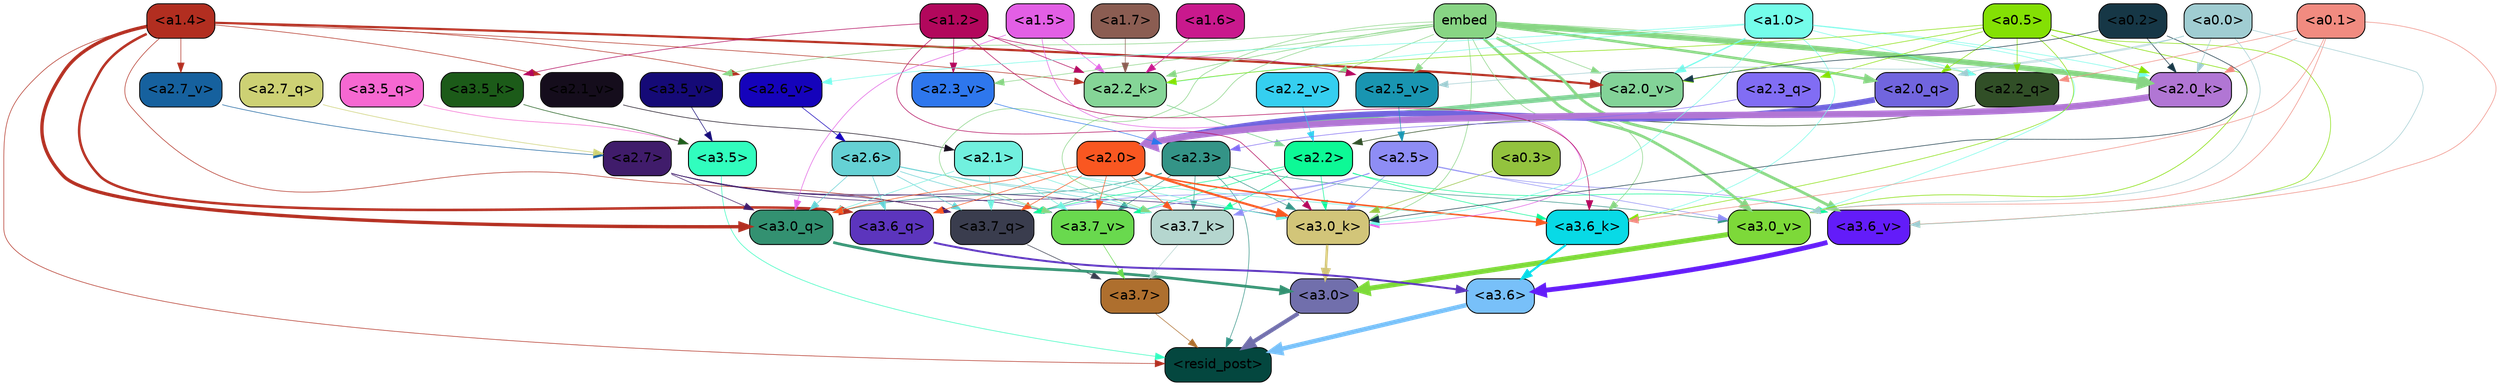 strict digraph "" {
	graph [bgcolor=transparent,
		layout=dot,
		overlap=false,
		splines=true
	];
	"<a3.7>"	[color=black,
		fillcolor="#ae6f2e",
		fontname=Helvetica,
		shape=box,
		style="filled, rounded"];
	"<resid_post>"	[color=black,
		fillcolor="#04473f",
		fontname=Helvetica,
		shape=box,
		style="filled, rounded"];
	"<a3.7>" -> "<resid_post>"	[color="#ae6f2e",
		penwidth=0.6];
	"<a3.6>"	[color=black,
		fillcolor="#78c0f9",
		fontname=Helvetica,
		shape=box,
		style="filled, rounded"];
	"<a3.6>" -> "<resid_post>"	[color="#78c0f9",
		penwidth=4.6696330308914185];
	"<a3.5>"	[color=black,
		fillcolor="#31fdbe",
		fontname=Helvetica,
		shape=box,
		style="filled, rounded"];
	"<a3.5>" -> "<resid_post>"	[color="#31fdbe",
		penwidth=0.6];
	"<a3.0>"	[color=black,
		fillcolor="#716fac",
		fontname=Helvetica,
		shape=box,
		style="filled, rounded"];
	"<a3.0>" -> "<resid_post>"	[color="#716fac",
		penwidth=4.282557368278503];
	"<a2.3>"	[color=black,
		fillcolor="#349487",
		fontname=Helvetica,
		shape=box,
		style="filled, rounded"];
	"<a2.3>" -> "<resid_post>"	[color="#349487",
		penwidth=0.6];
	"<a3.7_q>"	[color=black,
		fillcolor="#3a3d4e",
		fontname=Helvetica,
		shape=box,
		style="filled, rounded"];
	"<a2.3>" -> "<a3.7_q>"	[color="#349487",
		penwidth=0.6];
	"<a3.0_q>"	[color=black,
		fillcolor="#339171",
		fontname=Helvetica,
		shape=box,
		style="filled, rounded"];
	"<a2.3>" -> "<a3.0_q>"	[color="#349487",
		penwidth=0.6];
	"<a3.7_k>"	[color=black,
		fillcolor="#b5d6cf",
		fontname=Helvetica,
		shape=box,
		style="filled, rounded"];
	"<a2.3>" -> "<a3.7_k>"	[color="#349487",
		penwidth=0.6];
	"<a3.0_k>"	[color=black,
		fillcolor="#d2c579",
		fontname=Helvetica,
		shape=box,
		style="filled, rounded"];
	"<a2.3>" -> "<a3.0_k>"	[color="#349487",
		penwidth=0.6];
	"<a3.7_v>"	[color=black,
		fillcolor="#69d94e",
		fontname=Helvetica,
		shape=box,
		style="filled, rounded"];
	"<a2.3>" -> "<a3.7_v>"	[color="#349487",
		penwidth=0.6];
	"<a3.0_v>"	[color=black,
		fillcolor="#7dd939",
		fontname=Helvetica,
		shape=box,
		style="filled, rounded"];
	"<a2.3>" -> "<a3.0_v>"	[color="#349487",
		penwidth=0.6];
	"<a1.4>"	[color=black,
		fillcolor="#b22e20",
		fontname=Helvetica,
		shape=box,
		style="filled, rounded"];
	"<a1.4>" -> "<resid_post>"	[color="#b22e20",
		penwidth=0.6];
	"<a1.4>" -> "<a3.7_q>"	[color="#b22e20",
		penwidth=0.6];
	"<a3.6_q>"	[color=black,
		fillcolor="#5c35bd",
		fontname=Helvetica,
		shape=box,
		style="filled, rounded"];
	"<a1.4>" -> "<a3.6_q>"	[color="#b22e20",
		penwidth=2.6073555648326874];
	"<a1.4>" -> "<a3.0_q>"	[color="#b22e20",
		penwidth=3.4971605762839317];
	"<a2.2_k>"	[color=black,
		fillcolor="#85d597",
		fontname=Helvetica,
		shape=box,
		style="filled, rounded"];
	"<a1.4>" -> "<a2.2_k>"	[color="#b22e20",
		penwidth=0.6];
	"<a2.7_v>"	[color=black,
		fillcolor="#16619e",
		fontname=Helvetica,
		shape=box,
		style="filled, rounded"];
	"<a1.4>" -> "<a2.7_v>"	[color="#b22e20",
		penwidth=0.6];
	"<a2.6_v>"	[color=black,
		fillcolor="#1503bb",
		fontname=Helvetica,
		shape=box,
		style="filled, rounded"];
	"<a1.4>" -> "<a2.6_v>"	[color="#b22e20",
		penwidth=0.6];
	"<a2.1_v>"	[color=black,
		fillcolor="#150d1c",
		fontname=Helvetica,
		shape=box,
		style="filled, rounded"];
	"<a1.4>" -> "<a2.1_v>"	[color="#b22e20",
		penwidth=0.6];
	"<a2.0_v>"	[color=black,
		fillcolor="#83d398",
		fontname=Helvetica,
		shape=box,
		style="filled, rounded"];
	"<a1.4>" -> "<a2.0_v>"	[color="#b22e20",
		penwidth=2.268670678138733];
	"<a3.7_q>" -> "<a3.7>"	[color="#3a3d4e",
		penwidth=0.6];
	"<a3.6_q>" -> "<a3.6>"	[color="#5c35bd",
		penwidth=2.03758105635643];
	"<a3.5_q>"	[color=black,
		fillcolor="#f668d1",
		fontname=Helvetica,
		shape=box,
		style="filled, rounded"];
	"<a3.5_q>" -> "<a3.5>"	[color="#f668d1",
		penwidth=0.6];
	"<a3.0_q>" -> "<a3.0>"	[color="#339171",
		penwidth=2.8638100624084473];
	"<a3.7_k>" -> "<a3.7>"	[color="#b5d6cf",
		penwidth=0.6];
	"<a3.6_k>"	[color=black,
		fillcolor="#08dae6",
		fontname=Helvetica,
		shape=box,
		style="filled, rounded"];
	"<a3.6_k>" -> "<a3.6>"	[color="#08dae6",
		penwidth=2.174198240041733];
	"<a3.5_k>"	[color=black,
		fillcolor="#1c5b19",
		fontname=Helvetica,
		shape=box,
		style="filled, rounded"];
	"<a3.5_k>" -> "<a3.5>"	[color="#1c5b19",
		penwidth=0.6];
	"<a3.0_k>" -> "<a3.0>"	[color="#d2c579",
		penwidth=2.6274144649505615];
	"<a3.7_v>" -> "<a3.7>"	[color="#69d94e",
		penwidth=0.6];
	"<a3.6_v>"	[color=black,
		fillcolor="#631cf9",
		fontname=Helvetica,
		shape=box,
		style="filled, rounded"];
	"<a3.6_v>" -> "<a3.6>"	[color="#631cf9",
		penwidth=5.002329230308533];
	"<a3.5_v>"	[color=black,
		fillcolor="#150a77",
		fontname=Helvetica,
		shape=box,
		style="filled, rounded"];
	"<a3.5_v>" -> "<a3.5>"	[color="#150a77",
		penwidth=0.6];
	"<a3.0_v>" -> "<a3.0>"	[color="#7dd939",
		penwidth=5.188832879066467];
	"<a2.7>"	[color=black,
		fillcolor="#401c6b",
		fontname=Helvetica,
		shape=box,
		style="filled, rounded"];
	"<a2.7>" -> "<a3.7_q>"	[color="#401c6b",
		penwidth=0.6];
	"<a2.7>" -> "<a3.0_q>"	[color="#401c6b",
		penwidth=0.6];
	"<a2.7>" -> "<a3.7_k>"	[color="#401c6b",
		penwidth=0.6];
	"<a2.7>" -> "<a3.0_k>"	[color="#401c6b",
		penwidth=0.6];
	"<a2.7>" -> "<a3.7_v>"	[color="#401c6b",
		penwidth=0.6];
	"<a2.6>"	[color=black,
		fillcolor="#65d1d4",
		fontname=Helvetica,
		shape=box,
		style="filled, rounded"];
	"<a2.6>" -> "<a3.7_q>"	[color="#65d1d4",
		penwidth=0.6];
	"<a2.6>" -> "<a3.6_q>"	[color="#65d1d4",
		penwidth=0.6];
	"<a2.6>" -> "<a3.0_q>"	[color="#65d1d4",
		penwidth=0.6];
	"<a2.6>" -> "<a3.7_k>"	[color="#65d1d4",
		penwidth=0.6];
	"<a2.6>" -> "<a3.0_k>"	[color="#65d1d4",
		penwidth=0.6];
	"<a2.6>" -> "<a3.7_v>"	[color="#65d1d4",
		penwidth=0.6];
	"<a2.5>"	[color=black,
		fillcolor="#8e8df5",
		fontname=Helvetica,
		shape=box,
		style="filled, rounded"];
	"<a2.5>" -> "<a3.7_q>"	[color="#8e8df5",
		penwidth=0.6];
	"<a2.5>" -> "<a3.7_k>"	[color="#8e8df5",
		penwidth=0.6];
	"<a2.5>" -> "<a3.0_k>"	[color="#8e8df5",
		penwidth=0.6];
	"<a2.5>" -> "<a3.7_v>"	[color="#8e8df5",
		penwidth=0.6];
	"<a2.5>" -> "<a3.6_v>"	[color="#8e8df5",
		penwidth=0.6];
	"<a2.5>" -> "<a3.0_v>"	[color="#8e8df5",
		penwidth=0.6];
	"<a2.2>"	[color=black,
		fillcolor="#0df996",
		fontname=Helvetica,
		shape=box,
		style="filled, rounded"];
	"<a2.2>" -> "<a3.7_q>"	[color="#0df996",
		penwidth=0.6];
	"<a2.2>" -> "<a3.7_k>"	[color="#0df996",
		penwidth=0.6];
	"<a2.2>" -> "<a3.6_k>"	[color="#0df996",
		penwidth=0.6];
	"<a2.2>" -> "<a3.0_k>"	[color="#0df996",
		penwidth=0.6];
	"<a2.2>" -> "<a3.7_v>"	[color="#0df996",
		penwidth=0.6];
	"<a2.2>" -> "<a3.6_v>"	[color="#0df996",
		penwidth=0.6];
	"<a2.1>"	[color=black,
		fillcolor="#71f0de",
		fontname=Helvetica,
		shape=box,
		style="filled, rounded"];
	"<a2.1>" -> "<a3.7_q>"	[color="#71f0de",
		penwidth=0.6];
	"<a2.1>" -> "<a3.0_q>"	[color="#71f0de",
		penwidth=0.6];
	"<a2.1>" -> "<a3.7_k>"	[color="#71f0de",
		penwidth=0.6];
	"<a2.1>" -> "<a3.6_k>"	[color="#71f0de",
		penwidth=0.6];
	"<a2.1>" -> "<a3.0_k>"	[color="#71f0de",
		penwidth=0.6];
	"<a2.1>" -> "<a3.7_v>"	[color="#71f0de",
		penwidth=0.6];
	"<a2.0>"	[color=black,
		fillcolor="#f95721",
		fontname=Helvetica,
		shape=box,
		style="filled, rounded"];
	"<a2.0>" -> "<a3.7_q>"	[color="#f95721",
		penwidth=0.6];
	"<a2.0>" -> "<a3.6_q>"	[color="#f95721",
		penwidth=0.6];
	"<a2.0>" -> "<a3.0_q>"	[color="#f95721",
		penwidth=0.6];
	"<a2.0>" -> "<a3.7_k>"	[color="#f95721",
		penwidth=0.6];
	"<a2.0>" -> "<a3.6_k>"	[color="#f95721",
		penwidth=1.5568191409111023];
	"<a2.0>" -> "<a3.0_k>"	[color="#f95721",
		penwidth=2.270527422428131];
	"<a2.0>" -> "<a3.7_v>"	[color="#f95721",
		penwidth=0.6];
	"<a1.5>"	[color=black,
		fillcolor="#e35fe5",
		fontname=Helvetica,
		shape=box,
		style="filled, rounded"];
	"<a1.5>" -> "<a3.0_q>"	[color="#e35fe5",
		penwidth=0.6];
	"<a1.5>" -> "<a3.0_k>"	[color="#e35fe5",
		penwidth=0.6];
	"<a1.5>" -> "<a2.2_k>"	[color="#e35fe5",
		penwidth=0.6];
	embed	[color=black,
		fillcolor="#88d584",
		fontname=Helvetica,
		shape=box,
		style="filled, rounded"];
	embed -> "<a3.7_k>"	[color="#88d584",
		penwidth=0.6];
	embed -> "<a3.6_k>"	[color="#88d584",
		penwidth=0.6];
	embed -> "<a3.0_k>"	[color="#88d584",
		penwidth=0.6];
	embed -> "<a3.7_v>"	[color="#88d584",
		penwidth=0.6];
	embed -> "<a3.6_v>"	[color="#88d584",
		penwidth=2.9588699340820312];
	embed -> "<a3.5_v>"	[color="#88d584",
		penwidth=0.6];
	embed -> "<a3.0_v>"	[color="#88d584",
		penwidth=2.8686431646347046];
	"<a2.2_q>"	[color=black,
		fillcolor="#314f27",
		fontname=Helvetica,
		shape=box,
		style="filled, rounded"];
	embed -> "<a2.2_q>"	[color="#88d584",
		penwidth=0.6];
	"<a2.0_q>"	[color=black,
		fillcolor="#7165de",
		fontname=Helvetica,
		shape=box,
		style="filled, rounded"];
	embed -> "<a2.0_q>"	[color="#88d584",
		penwidth=2.7617180347442627];
	embed -> "<a2.2_k>"	[color="#88d584",
		penwidth=0.67606520652771];
	"<a2.0_k>"	[color=black,
		fillcolor="#b176d4",
		fontname=Helvetica,
		shape=box,
		style="filled, rounded"];
	embed -> "<a2.0_k>"	[color="#88d584",
		penwidth=5.615107178688049];
	"<a2.5_v>"	[color=black,
		fillcolor="#1995b1",
		fontname=Helvetica,
		shape=box,
		style="filled, rounded"];
	embed -> "<a2.5_v>"	[color="#88d584",
		penwidth=0.6];
	"<a2.3_v>"	[color=black,
		fillcolor="#2e77ed",
		fontname=Helvetica,
		shape=box,
		style="filled, rounded"];
	embed -> "<a2.3_v>"	[color="#88d584",
		penwidth=0.6];
	"<a2.2_v>"	[color=black,
		fillcolor="#35cff0",
		fontname=Helvetica,
		shape=box,
		style="filled, rounded"];
	embed -> "<a2.2_v>"	[color="#88d584",
		penwidth=0.6];
	embed -> "<a2.0_v>"	[color="#88d584",
		penwidth=0.6];
	"<a1.2>"	[color=black,
		fillcolor="#b2075c",
		fontname=Helvetica,
		shape=box,
		style="filled, rounded"];
	"<a1.2>" -> "<a3.6_k>"	[color="#b2075c",
		penwidth=0.6];
	"<a1.2>" -> "<a3.5_k>"	[color="#b2075c",
		penwidth=0.6];
	"<a1.2>" -> "<a3.0_k>"	[color="#b2075c",
		penwidth=0.6];
	"<a1.2>" -> "<a2.2_k>"	[color="#b2075c",
		penwidth=0.6];
	"<a1.2>" -> "<a2.5_v>"	[color="#b2075c",
		penwidth=0.6];
	"<a1.2>" -> "<a2.3_v>"	[color="#b2075c",
		penwidth=0.6];
	"<a1.0>"	[color=black,
		fillcolor="#74fdea",
		fontname=Helvetica,
		shape=box,
		style="filled, rounded"];
	"<a1.0>" -> "<a3.6_k>"	[color="#74fdea",
		penwidth=0.6];
	"<a1.0>" -> "<a3.0_k>"	[color="#74fdea",
		penwidth=0.6];
	"<a1.0>" -> "<a3.0_v>"	[color="#74fdea",
		penwidth=0.6];
	"<a1.0>" -> "<a2.2_q>"	[color="#74fdea",
		penwidth=0.6];
	"<a1.0>" -> "<a2.2_k>"	[color="#74fdea",
		penwidth=0.6];
	"<a1.0>" -> "<a2.0_k>"	[color="#74fdea",
		penwidth=0.6];
	"<a1.0>" -> "<a2.6_v>"	[color="#74fdea",
		penwidth=0.6];
	"<a1.0>" -> "<a2.0_v>"	[color="#74fdea",
		penwidth=1.27996826171875];
	"<a0.5>"	[color=black,
		fillcolor="#84e004",
		fontname=Helvetica,
		shape=box,
		style="filled, rounded"];
	"<a0.5>" -> "<a3.6_k>"	[color="#84e004",
		penwidth=0.6];
	"<a0.5>" -> "<a3.6_v>"	[color="#84e004",
		penwidth=0.6];
	"<a0.5>" -> "<a3.0_v>"	[color="#84e004",
		penwidth=0.6421224474906921];
	"<a2.3_q>"	[color=black,
		fillcolor="#816df4",
		fontname=Helvetica,
		shape=box,
		style="filled, rounded"];
	"<a0.5>" -> "<a2.3_q>"	[color="#84e004",
		penwidth=0.6];
	"<a0.5>" -> "<a2.2_q>"	[color="#84e004",
		penwidth=0.6];
	"<a0.5>" -> "<a2.0_q>"	[color="#84e004",
		penwidth=0.6];
	"<a0.5>" -> "<a2.2_k>"	[color="#84e004",
		penwidth=0.6];
	"<a0.5>" -> "<a2.0_k>"	[color="#84e004",
		penwidth=0.7151575088500977];
	"<a0.5>" -> "<a2.0_v>"	[color="#84e004",
		penwidth=0.6];
	"<a0.1>"	[color=black,
		fillcolor="#f18b80",
		fontname=Helvetica,
		shape=box,
		style="filled, rounded"];
	"<a0.1>" -> "<a3.6_k>"	[color="#f18b80",
		penwidth=0.6];
	"<a0.1>" -> "<a3.6_v>"	[color="#f18b80",
		penwidth=0.6];
	"<a0.1>" -> "<a3.0_v>"	[color="#f18b80",
		penwidth=0.6];
	"<a0.1>" -> "<a2.2_q>"	[color="#f18b80",
		penwidth=0.6];
	"<a0.1>" -> "<a2.0_k>"	[color="#f18b80",
		penwidth=0.6];
	"<a0.3>"	[color=black,
		fillcolor="#93c33e",
		fontname=Helvetica,
		shape=box,
		style="filled, rounded"];
	"<a0.3>" -> "<a3.0_k>"	[color="#93c33e",
		penwidth=0.6];
	"<a0.2>"	[color=black,
		fillcolor="#163746",
		fontname=Helvetica,
		shape=box,
		style="filled, rounded"];
	"<a0.2>" -> "<a3.0_k>"	[color="#163746",
		penwidth=0.6];
	"<a0.2>" -> "<a2.0_k>"	[color="#163746",
		penwidth=0.6];
	"<a0.2>" -> "<a2.0_v>"	[color="#163746",
		penwidth=0.6];
	"<a0.0>"	[color=black,
		fillcolor="#a0cdd2",
		fontname=Helvetica,
		shape=box,
		style="filled, rounded"];
	"<a0.0>" -> "<a3.6_v>"	[color="#a0cdd2",
		penwidth=0.6];
	"<a0.0>" -> "<a3.0_v>"	[color="#a0cdd2",
		penwidth=0.6];
	"<a0.0>" -> "<a2.0_q>"	[color="#a0cdd2",
		penwidth=0.6];
	"<a0.0>" -> "<a2.0_k>"	[color="#a0cdd2",
		penwidth=0.6];
	"<a0.0>" -> "<a2.5_v>"	[color="#a0cdd2",
		penwidth=0.6];
	"<a2.7_q>"	[color=black,
		fillcolor="#cdd174",
		fontname=Helvetica,
		shape=box,
		style="filled, rounded"];
	"<a2.7_q>" -> "<a2.7>"	[color="#cdd174",
		penwidth=0.6];
	"<a2.3_q>" -> "<a2.3>"	[color="#816df4",
		penwidth=0.6];
	"<a2.2_q>" -> "<a2.2>"	[color="#314f27",
		penwidth=0.6340763568878174];
	"<a2.0_q>" -> "<a2.0>"	[color="#7165de",
		penwidth=6.0160088539123535];
	"<a2.2_k>" -> "<a2.2>"	[color="#85d597",
		penwidth=0.7764816284179688];
	"<a2.0_k>" -> "<a2.0>"	[color="#b176d4",
		penwidth=6.773025274276733];
	"<a2.7_v>" -> "<a2.7>"	[color="#16619e",
		penwidth=0.6];
	"<a2.6_v>" -> "<a2.6>"	[color="#1503bb",
		penwidth=0.6];
	"<a2.5_v>" -> "<a2.5>"	[color="#1995b1",
		penwidth=0.6];
	"<a2.3_v>" -> "<a2.3>"	[color="#2e77ed",
		penwidth=0.6];
	"<a2.2_v>" -> "<a2.2>"	[color="#35cff0",
		penwidth=0.6];
	"<a2.1_v>" -> "<a2.1>"	[color="#150d1c",
		penwidth=0.6];
	"<a2.0_v>" -> "<a2.0>"	[color="#83d398",
		penwidth=4.906715989112854];
	"<a1.7>"	[color=black,
		fillcolor="#8b5d52",
		fontname=Helvetica,
		shape=box,
		style="filled, rounded"];
	"<a1.7>" -> "<a2.2_k>"	[color="#8b5d52",
		penwidth=0.6];
	"<a1.6>"	[color=black,
		fillcolor="#c9198d",
		fontname=Helvetica,
		shape=box,
		style="filled, rounded"];
	"<a1.6>" -> "<a2.2_k>"	[color="#c9198d",
		penwidth=0.6];
}

